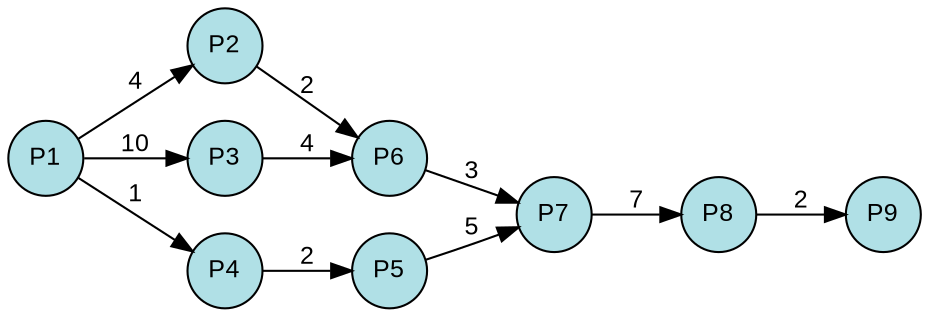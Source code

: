 digraph {
  splines=true;
node [margin=0 fontname=arial fontcolor=black fontsize=12 shape=circle width=0.5 fixedsize=true style=filled fillcolor=powderblue]
  1 [label="P1"]
  2 [label="P2"]
  3 [label="P3"]
  4 [label="P4"]
  5 [label="P5"]
  6 [label="P6"]
  7 [label="P7"]
  8 [label="P8"]
  9 [label="P9"]
rankdir=LR
edge [margin=0 fontname=arial fontcolor=black fontsize=12]
	1 -> 2 [label="4"]
	1 -> 3 [label="10"]
	1 -> 4 [label="1"]
	4 -> 5 [label="2"]
	2 -> 6 [label="2"]
	3 -> 6 [label="4"]
	5 -> 7 [label="5"]
	6 -> 7 [label="3"]
	7 -> 8 [label="7"]
	8 -> 9 [label="2"]
	{rank=same  1 }
	{rank=same  2, 3, 4 }
	{rank=same  5, 6 }
	{rank=same  7 }
	{rank=same  8 }
	{rank=same  9 }
} 
